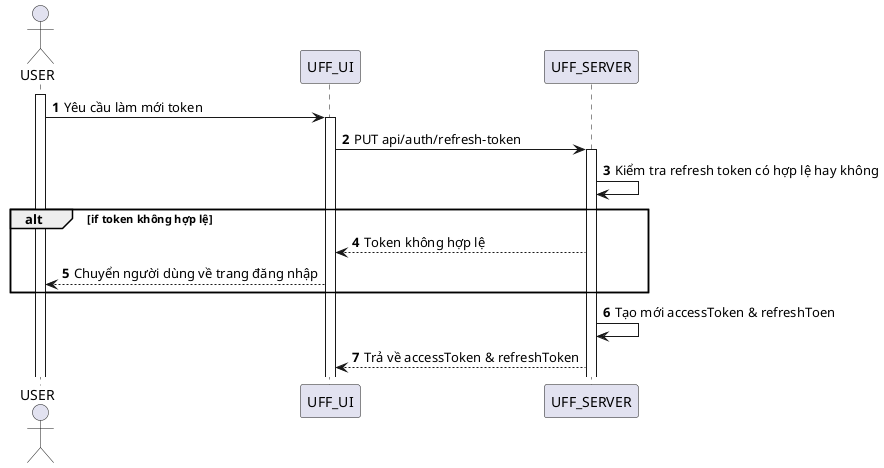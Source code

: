 @startuml
autonumber
actor USER
activate USER
USER -> UFF_UI: Yêu cầu làm mới token
activate UFF_UI
UFF_UI -> UFF_SERVER: PUT api/auth/refresh-token
activate UFF_SERVER
UFF_SERVER -> UFF_SERVER: Kiểm tra refresh token có hợp lệ hay không
alt if token không hợp lệ
UFF_SERVER --> UFF_UI: Token không hợp lệ
UFF_UI --> USER: Chuyển người dùng về trang đăng nhập
end 
UFF_SERVER -> UFF_SERVER: Tạo mới accessToken & refreshToen
UFF_SERVER --> UFF_UI: Trả về accessToken & refreshToken
@enduml